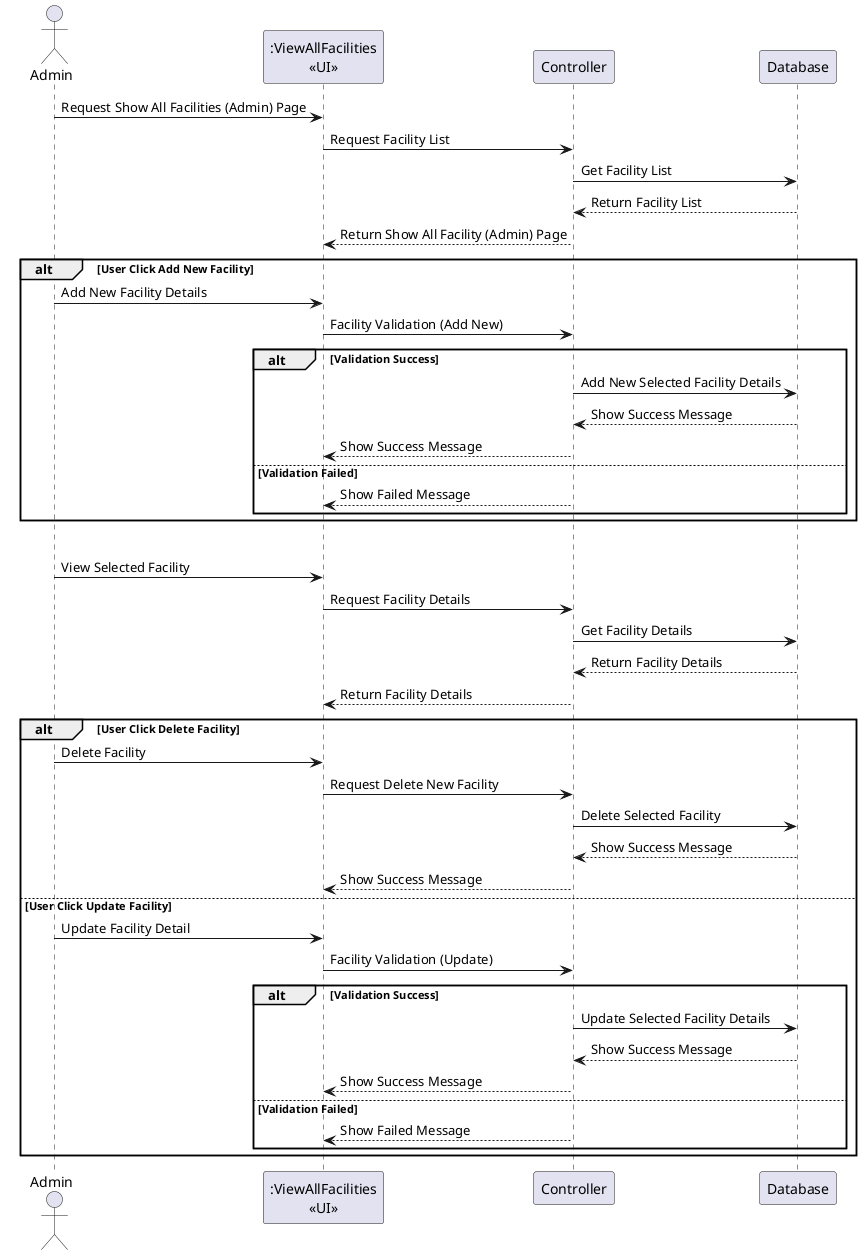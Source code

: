 @startuml
actor Admin as own
participant ":ViewAllFacilities\n<<UI>>" as view
participant Controller as ctrl
participant Database as db

own -> view : Request Show All Facilities (Admin) Page
view -> ctrl : Request Facility List
ctrl -> db : Get Facility List 
ctrl <-- db : Return Facility List
view <-- ctrl : Return Show All Facility (Admin) Page 

    alt User Click Add New Facility
    own->view : Add New Facility Details
    view->ctrl : Facility Validation (Add New)
        alt Validation Success
        ctrl->db : Add New Selected Facility Details
        db-->ctrl: Show Success Message
        ctrl-->view: Show Success Message
        else Validation Failed
        ctrl-->view: Show Failed Message
        end
    end

alt User View Specific Facility
own -> view : View Selected Facility
view -> ctrl : Request Facility Details
ctrl -> db : Get Facility Details
ctrl <-- db : Return Facility Details
view <-- ctrl : Return Facility Details
    alt User Click Delete Facility
    own->view : Delete Facility
    view->ctrl : Request Delete New Facility
    ctrl->db : Delete Selected Facility
    db-->ctrl: Show Success Message
    ctrl-->view: Show Success Message
    else User Click Update Facility
    own->view : Update Facility Detail
    view->ctrl : Facility Validation (Update)
        alt Validation Success
        ctrl->db : Update Selected Facility Details
        db-->ctrl: Show Success Message
        ctrl-->view: Show Success Message
        else Validation Failed
        ctrl-->view: Show Failed Message
        end
    end

@enduml
